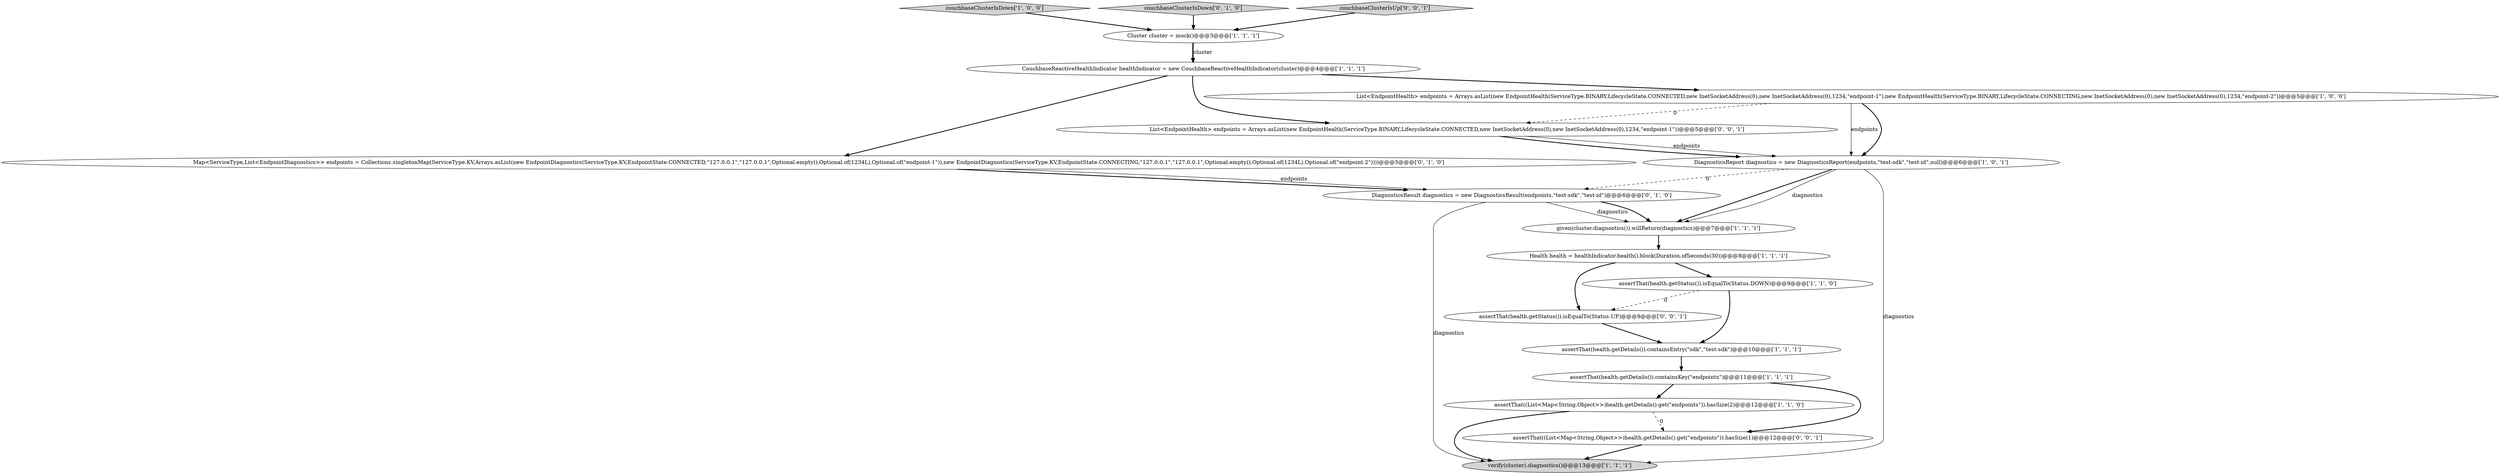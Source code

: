 digraph {
2 [style = filled, label = "Health health = healthIndicator.health().block(Duration.ofSeconds(30))@@@8@@@['1', '1', '1']", fillcolor = white, shape = ellipse image = "AAA0AAABBB1BBB"];
14 [style = filled, label = "Map<ServiceType,List<EndpointDiagnostics>> endpoints = Collections.singletonMap(ServiceType.KV,Arrays.asList(new EndpointDiagnostics(ServiceType.KV,EndpointState.CONNECTED,\"127.0.0.1\",\"127.0.0.1\",Optional.empty(),Optional.of(1234L),Optional.of(\"endpoint-1\")),new EndpointDiagnostics(ServiceType.KV,EndpointState.CONNECTING,\"127.0.0.1\",\"127.0.0.1\",Optional.empty(),Optional.of(1234L),Optional.of(\"endpoint-2\"))))@@@5@@@['0', '1', '0']", fillcolor = white, shape = ellipse image = "AAA0AAABBB2BBB"];
7 [style = filled, label = "couchbaseClusterIsDown['1', '0', '0']", fillcolor = lightgray, shape = diamond image = "AAA0AAABBB1BBB"];
13 [style = filled, label = "couchbaseClusterIsDown['0', '1', '0']", fillcolor = lightgray, shape = diamond image = "AAA0AAABBB2BBB"];
18 [style = filled, label = "assertThat(health.getStatus()).isEqualTo(Status.UP)@@@9@@@['0', '0', '1']", fillcolor = white, shape = ellipse image = "AAA0AAABBB3BBB"];
9 [style = filled, label = "List<EndpointHealth> endpoints = Arrays.asList(new EndpointHealth(ServiceType.BINARY,LifecycleState.CONNECTED,new InetSocketAddress(0),new InetSocketAddress(0),1234,\"endpoint-1\"),new EndpointHealth(ServiceType.BINARY,LifecycleState.CONNECTING,new InetSocketAddress(0),new InetSocketAddress(0),1234,\"endpoint-2\"))@@@5@@@['1', '0', '0']", fillcolor = white, shape = ellipse image = "AAA0AAABBB1BBB"];
1 [style = filled, label = "Cluster cluster = mock()@@@3@@@['1', '1', '1']", fillcolor = white, shape = ellipse image = "AAA0AAABBB1BBB"];
4 [style = filled, label = "assertThat(health.getStatus()).isEqualTo(Status.DOWN)@@@9@@@['1', '1', '0']", fillcolor = white, shape = ellipse image = "AAA0AAABBB1BBB"];
11 [style = filled, label = "assertThat((List<Map<String,Object>>)health.getDetails().get(\"endpoints\")).hasSize(2)@@@12@@@['1', '1', '0']", fillcolor = white, shape = ellipse image = "AAA0AAABBB1BBB"];
16 [style = filled, label = "couchbaseClusterIsUp['0', '0', '1']", fillcolor = lightgray, shape = diamond image = "AAA0AAABBB3BBB"];
5 [style = filled, label = "verify(cluster).diagnostics()@@@13@@@['1', '1', '1']", fillcolor = lightgray, shape = ellipse image = "AAA0AAABBB1BBB"];
0 [style = filled, label = "assertThat(health.getDetails()).containsKey(\"endpoints\")@@@11@@@['1', '1', '1']", fillcolor = white, shape = ellipse image = "AAA0AAABBB1BBB"];
15 [style = filled, label = "assertThat((List<Map<String,Object>>)health.getDetails().get(\"endpoints\")).hasSize(1)@@@12@@@['0', '0', '1']", fillcolor = white, shape = ellipse image = "AAA0AAABBB3BBB"];
10 [style = filled, label = "CouchbaseReactiveHealthIndicator healthIndicator = new CouchbaseReactiveHealthIndicator(cluster)@@@4@@@['1', '1', '1']", fillcolor = white, shape = ellipse image = "AAA0AAABBB1BBB"];
6 [style = filled, label = "given(cluster.diagnostics()).willReturn(diagnostics)@@@7@@@['1', '1', '1']", fillcolor = white, shape = ellipse image = "AAA0AAABBB1BBB"];
3 [style = filled, label = "assertThat(health.getDetails()).containsEntry(\"sdk\",\"test-sdk\")@@@10@@@['1', '1', '1']", fillcolor = white, shape = ellipse image = "AAA0AAABBB1BBB"];
17 [style = filled, label = "List<EndpointHealth> endpoints = Arrays.asList(new EndpointHealth(ServiceType.BINARY,LifecycleState.CONNECTED,new InetSocketAddress(0),new InetSocketAddress(0),1234,\"endpoint-1\"))@@@5@@@['0', '0', '1']", fillcolor = white, shape = ellipse image = "AAA0AAABBB3BBB"];
12 [style = filled, label = "DiagnosticsResult diagnostics = new DiagnosticsResult(endpoints,\"test-sdk\",\"test-id\")@@@6@@@['0', '1', '0']", fillcolor = white, shape = ellipse image = "AAA1AAABBB2BBB"];
8 [style = filled, label = "DiagnosticsReport diagnostics = new DiagnosticsReport(endpoints,\"test-sdk\",\"test-id\",null)@@@6@@@['1', '0', '1']", fillcolor = white, shape = ellipse image = "AAA0AAABBB1BBB"];
18->3 [style = bold, label=""];
2->4 [style = bold, label=""];
1->10 [style = bold, label=""];
10->17 [style = bold, label=""];
10->9 [style = bold, label=""];
17->8 [style = solid, label="endpoints"];
8->5 [style = solid, label="diagnostics"];
9->17 [style = dashed, label="0"];
14->12 [style = bold, label=""];
12->6 [style = solid, label="diagnostics"];
8->6 [style = bold, label=""];
14->12 [style = solid, label="endpoints"];
0->11 [style = bold, label=""];
6->2 [style = bold, label=""];
1->10 [style = solid, label="cluster"];
11->15 [style = dashed, label="0"];
9->8 [style = solid, label="endpoints"];
0->15 [style = bold, label=""];
2->18 [style = bold, label=""];
16->1 [style = bold, label=""];
8->12 [style = dashed, label="0"];
8->6 [style = solid, label="diagnostics"];
3->0 [style = bold, label=""];
15->5 [style = bold, label=""];
12->6 [style = bold, label=""];
17->8 [style = bold, label=""];
13->1 [style = bold, label=""];
4->18 [style = dashed, label="0"];
7->1 [style = bold, label=""];
12->5 [style = solid, label="diagnostics"];
9->8 [style = bold, label=""];
4->3 [style = bold, label=""];
10->14 [style = bold, label=""];
11->5 [style = bold, label=""];
}
